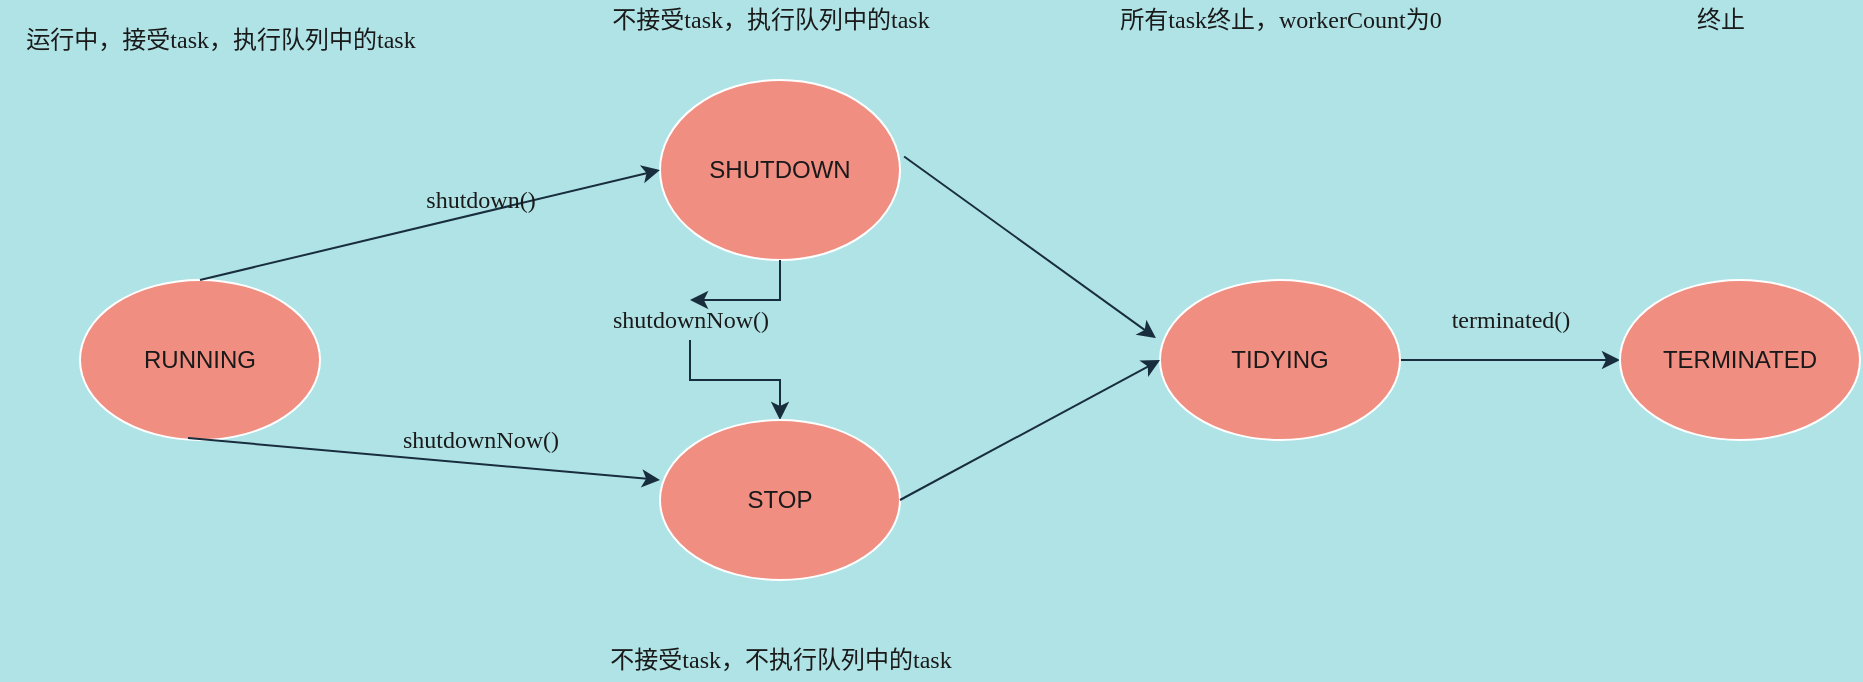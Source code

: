 <mxfile version="14.1.8" type="github">
  <diagram name="Page-1" id="e7e014a7-5840-1c2e-5031-d8a46d1fe8dd">
    <mxGraphModel dx="2271" dy="582" grid="1" gridSize="10" guides="1" tooltips="1" connect="1" arrows="1" fold="1" page="1" pageScale="1" pageWidth="1169" pageHeight="826" background="#B0E3E6" math="0" shadow="0">
      <root>
        <mxCell id="0" />
        <mxCell id="1" parent="0" />
        <mxCell id="X5VlqfSBKwNz3F7be3ju-46" value="RUNNING" style="ellipse;whiteSpace=wrap;html=1;fillColor=#F08E81;strokeColor=#FFFFFF;fontColor=#1A1A1A;" parent="1" vertex="1">
          <mxGeometry x="30" y="360" width="120" height="80" as="geometry" />
        </mxCell>
        <mxCell id="X5VlqfSBKwNz3F7be3ju-76" style="edgeStyle=orthogonalEdgeStyle;rounded=0;orthogonalLoop=1;jettySize=auto;html=1;entryX=0.5;entryY=0;entryDx=0;entryDy=0;fontFamily=Verdana;strokeColor=#182E3E;fontColor=#1A1A1A;labelBackgroundColor=#B0E3E6;" parent="1" source="X5VlqfSBKwNz3F7be3ju-77" target="X5VlqfSBKwNz3F7be3ju-48" edge="1">
          <mxGeometry relative="1" as="geometry" />
        </mxCell>
        <mxCell id="X5VlqfSBKwNz3F7be3ju-47" value="SHUTDOWN" style="ellipse;whiteSpace=wrap;html=1;fillColor=#F08E81;strokeColor=#FFFFFF;fontColor=#1A1A1A;" parent="1" vertex="1">
          <mxGeometry x="320" y="260" width="120" height="90" as="geometry" />
        </mxCell>
        <mxCell id="X5VlqfSBKwNz3F7be3ju-48" value="STOP" style="ellipse;whiteSpace=wrap;html=1;fillColor=#F08E81;strokeColor=#FFFFFF;fontColor=#1A1A1A;" parent="1" vertex="1">
          <mxGeometry x="320" y="430" width="120" height="80" as="geometry" />
        </mxCell>
        <mxCell id="X5VlqfSBKwNz3F7be3ju-71" style="edgeStyle=orthogonalEdgeStyle;rounded=0;orthogonalLoop=1;jettySize=auto;html=1;exitX=1;exitY=0.5;exitDx=0;exitDy=0;strokeColor=#182E3E;fontColor=#1A1A1A;labelBackgroundColor=#B0E3E6;" parent="1" source="X5VlqfSBKwNz3F7be3ju-55" target="X5VlqfSBKwNz3F7be3ju-56" edge="1">
          <mxGeometry relative="1" as="geometry" />
        </mxCell>
        <mxCell id="X5VlqfSBKwNz3F7be3ju-55" value="TIDYING" style="ellipse;whiteSpace=wrap;html=1;fillColor=#F08E81;strokeColor=#FFFFFF;fontColor=#1A1A1A;" parent="1" vertex="1">
          <mxGeometry x="570" y="360" width="120" height="80" as="geometry" />
        </mxCell>
        <mxCell id="X5VlqfSBKwNz3F7be3ju-56" value="TERMINATED" style="ellipse;whiteSpace=wrap;html=1;fillColor=#F08E81;strokeColor=#FFFFFF;fontColor=#1A1A1A;" parent="1" vertex="1">
          <mxGeometry x="800" y="360" width="120" height="80" as="geometry" />
        </mxCell>
        <mxCell id="X5VlqfSBKwNz3F7be3ju-64" value="" style="endArrow=classic;html=1;entryX=0;entryY=0.5;entryDx=0;entryDy=0;exitX=0.5;exitY=0;exitDx=0;exitDy=0;fontFamily=Verdana;strokeColor=#182E3E;fontColor=#1A1A1A;labelBackgroundColor=#B0E3E6;" parent="1" source="X5VlqfSBKwNz3F7be3ju-46" target="X5VlqfSBKwNz3F7be3ju-47" edge="1">
          <mxGeometry width="50" height="50" relative="1" as="geometry">
            <mxPoint x="110" y="360" as="sourcePoint" />
            <mxPoint x="160" y="310" as="targetPoint" />
          </mxGeometry>
        </mxCell>
        <mxCell id="X5VlqfSBKwNz3F7be3ju-67" value="" style="endArrow=classic;html=1;entryX=0;entryY=0.375;entryDx=0;entryDy=0;entryPerimeter=0;exitX=0.45;exitY=0.988;exitDx=0;exitDy=0;exitPerimeter=0;strokeColor=#182E3E;fontColor=#1A1A1A;labelBackgroundColor=#B0E3E6;" parent="1" source="X5VlqfSBKwNz3F7be3ju-46" target="X5VlqfSBKwNz3F7be3ju-48" edge="1">
          <mxGeometry width="50" height="50" relative="1" as="geometry">
            <mxPoint x="200" y="450" as="sourcePoint" />
            <mxPoint x="270.711" y="400" as="targetPoint" />
          </mxGeometry>
        </mxCell>
        <mxCell id="X5VlqfSBKwNz3F7be3ju-72" value="" style="endArrow=classic;html=1;entryX=0;entryY=0.5;entryDx=0;entryDy=0;exitX=1;exitY=0.5;exitDx=0;exitDy=0;strokeColor=#182E3E;fontColor=#1A1A1A;labelBackgroundColor=#B0E3E6;" parent="1" source="X5VlqfSBKwNz3F7be3ju-48" target="X5VlqfSBKwNz3F7be3ju-55" edge="1">
          <mxGeometry width="50" height="50" relative="1" as="geometry">
            <mxPoint x="430" y="490" as="sourcePoint" />
            <mxPoint x="480" y="440" as="targetPoint" />
          </mxGeometry>
        </mxCell>
        <mxCell id="X5VlqfSBKwNz3F7be3ju-73" value="" style="endArrow=classic;html=1;exitX=1.017;exitY=0.425;exitDx=0;exitDy=0;exitPerimeter=0;entryX=-0.017;entryY=0.363;entryDx=0;entryDy=0;entryPerimeter=0;strokeColor=#182E3E;fontColor=#1A1A1A;labelBackgroundColor=#B0E3E6;" parent="1" source="X5VlqfSBKwNz3F7be3ju-47" target="X5VlqfSBKwNz3F7be3ju-55" edge="1">
          <mxGeometry width="50" height="50" relative="1" as="geometry">
            <mxPoint x="380" y="390" as="sourcePoint" />
            <mxPoint x="430" y="340" as="targetPoint" />
          </mxGeometry>
        </mxCell>
        <mxCell id="X5VlqfSBKwNz3F7be3ju-74" value="shutdown()" style="text;html=1;resizable=0;autosize=1;align=center;verticalAlign=middle;points=[];fillColor=none;strokeColor=none;rounded=0;fontFamily=Verdana;fontColor=#1A1A1A;" parent="1" vertex="1">
          <mxGeometry x="190" y="310" width="80" height="20" as="geometry" />
        </mxCell>
        <mxCell id="X5VlqfSBKwNz3F7be3ju-75" value="shutdownNow()" style="text;html=1;resizable=0;autosize=1;align=center;verticalAlign=middle;points=[];fillColor=none;strokeColor=none;rounded=0;fontFamily=Verdana;fontColor=#1A1A1A;" parent="1" vertex="1">
          <mxGeometry x="175" y="430" width="110" height="20" as="geometry" />
        </mxCell>
        <mxCell id="X5VlqfSBKwNz3F7be3ju-77" value="shutdownNow()" style="text;html=1;resizable=0;autosize=1;align=center;verticalAlign=middle;points=[];fillColor=none;strokeColor=none;rounded=0;fontFamily=Verdana;fontColor=#1A1A1A;" parent="1" vertex="1">
          <mxGeometry x="280" y="370" width="110" height="20" as="geometry" />
        </mxCell>
        <mxCell id="X5VlqfSBKwNz3F7be3ju-78" style="edgeStyle=orthogonalEdgeStyle;rounded=0;orthogonalLoop=1;jettySize=auto;html=1;entryX=0.5;entryY=0;entryDx=0;entryDy=0;fontFamily=Verdana;strokeColor=#182E3E;fontColor=#1A1A1A;labelBackgroundColor=#B0E3E6;" parent="1" source="X5VlqfSBKwNz3F7be3ju-47" target="X5VlqfSBKwNz3F7be3ju-77" edge="1">
          <mxGeometry relative="1" as="geometry">
            <mxPoint x="380" y="350" as="sourcePoint" />
            <mxPoint x="380" y="430" as="targetPoint" />
          </mxGeometry>
        </mxCell>
        <mxCell id="X5VlqfSBKwNz3F7be3ju-79" value="terminated()" style="text;html=1;resizable=0;autosize=1;align=center;verticalAlign=middle;points=[];fillColor=none;strokeColor=none;rounded=0;fontFamily=Verdana;fontColor=#1A1A1A;" parent="1" vertex="1">
          <mxGeometry x="700" y="370" width="90" height="20" as="geometry" />
        </mxCell>
        <mxCell id="X5VlqfSBKwNz3F7be3ju-80" value="不接受task，执行队列中的task" style="text;html=1;resizable=0;autosize=1;align=center;verticalAlign=middle;points=[];fillColor=none;strokeColor=none;rounded=0;fontFamily=Verdana;fontColor=#1A1A1A;" parent="1" vertex="1">
          <mxGeometry x="280" y="220" width="190" height="20" as="geometry" />
        </mxCell>
        <mxCell id="X5VlqfSBKwNz3F7be3ju-81" value="不接受task，不执行队列中的task" style="text;html=1;resizable=0;autosize=1;align=center;verticalAlign=middle;points=[];fillColor=none;strokeColor=none;rounded=0;fontFamily=Verdana;fontColor=#1A1A1A;" parent="1" vertex="1">
          <mxGeometry x="280" y="540" width="200" height="20" as="geometry" />
        </mxCell>
        <mxCell id="X5VlqfSBKwNz3F7be3ju-82" value="所有task终止，workerCount为0" style="text;html=1;resizable=0;autosize=1;align=center;verticalAlign=middle;points=[];fillColor=none;strokeColor=none;rounded=0;fontFamily=Verdana;fontColor=#1A1A1A;" parent="1" vertex="1">
          <mxGeometry x="530" y="220" width="200" height="20" as="geometry" />
        </mxCell>
        <mxCell id="X5VlqfSBKwNz3F7be3ju-83" value="终止" style="text;html=1;resizable=0;autosize=1;align=center;verticalAlign=middle;points=[];fillColor=none;strokeColor=none;rounded=0;fontFamily=Verdana;fontColor=#1A1A1A;" parent="1" vertex="1">
          <mxGeometry x="830" y="220" width="40" height="20" as="geometry" />
        </mxCell>
        <mxCell id="X5VlqfSBKwNz3F7be3ju-84" value="运行中，接受task，执行队列中的task" style="text;html=1;resizable=0;autosize=1;align=center;verticalAlign=middle;points=[];fillColor=none;strokeColor=none;rounded=0;fontFamily=Verdana;fontColor=#1A1A1A;" parent="1" vertex="1">
          <mxGeometry x="-10" y="230" width="220" height="20" as="geometry" />
        </mxCell>
      </root>
    </mxGraphModel>
  </diagram>
</mxfile>
